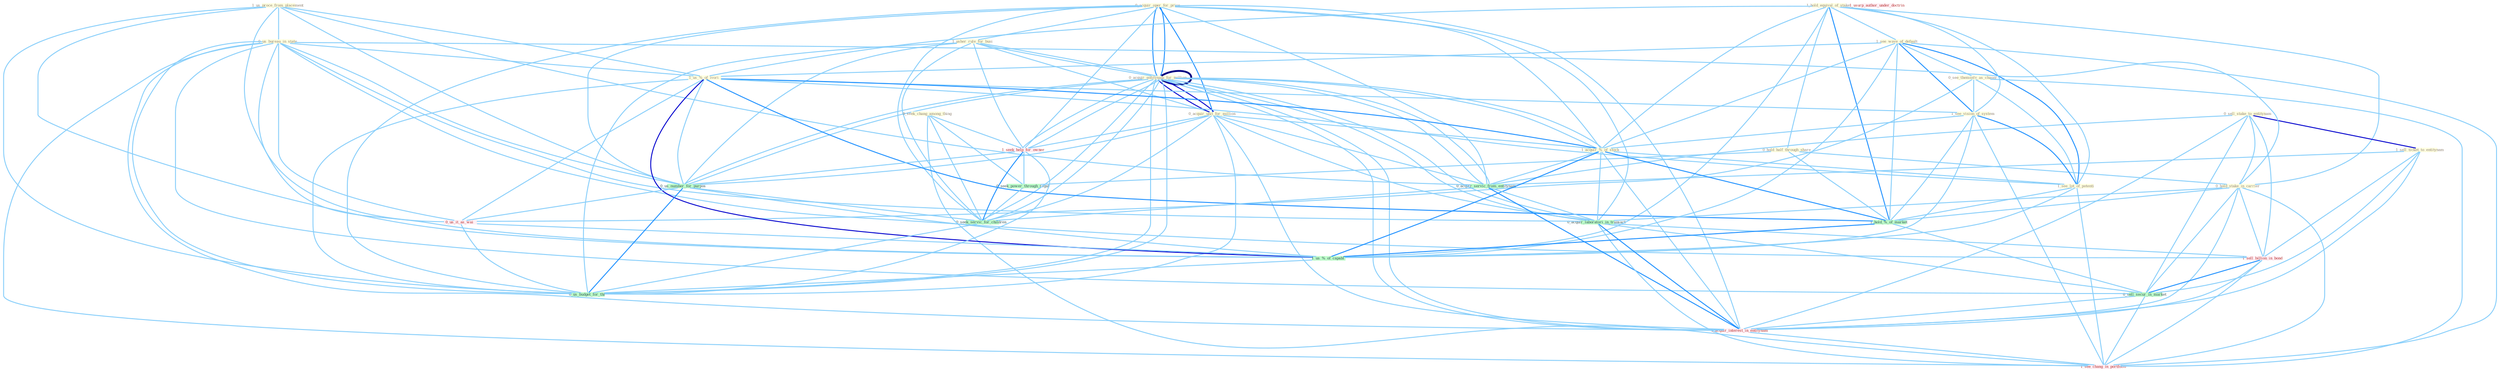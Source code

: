 Graph G{ 
    node
    [shape=polygon,style=filled,width=.5,height=.06,color="#BDFCC9",fixedsize=true,fontsize=4,
    fontcolor="#2f4f4f"];
    {node
    [color="#ffffe0", fontcolor="#8b7d6b"] "0_acquir_oper_for_price " "1_hold_equival_of_stake " "1_usher_rule_for_busi " "0_sell_stake_to_entitynam " "0_hold_half_through_share " "1_us_proce_from_placement " "1_see_wave_of_default " "0_acquir_entitynam_for_million " "0_seek_chang_among_thing " "0_acquir_entitynam_for_million " "0_see_themselv_as_chaser " "1_sell_ticket_to_entitynam " "0_us_bureau_in_state " "0_acquir_unit_for_million " "1_us_%_of_ivori " "0_hold_stake_in_carrier " "1_see_vision_of_system " "1_acquir_%_of_stock " "1_see_lot_of_potenti "}
{node [color="#fff0f5", fontcolor="#b22222"] "1_seek_help_for_owner " "1_sell_billion_in_bond " "0_us_it_as_wai " "1_usurp_author_under_doctrin " "1_acquir_interest_in_entitynam " "1_see_chang_in_portfolio "}
edge [color="#B0E2FF"];

	"0_acquir_oper_for_price " -- "1_usher_rule_for_busi " [w="1", color="#87cefa" ];
	"0_acquir_oper_for_price " -- "0_acquir_entitynam_for_million " [w="2", color="#1e90ff" , len=0.8];
	"0_acquir_oper_for_price " -- "0_acquir_entitynam_for_million " [w="2", color="#1e90ff" , len=0.8];
	"0_acquir_oper_for_price " -- "0_acquir_unit_for_million " [w="2", color="#1e90ff" , len=0.8];
	"0_acquir_oper_for_price " -- "1_acquir_%_of_stock " [w="1", color="#87cefa" ];
	"0_acquir_oper_for_price " -- "1_seek_help_for_owner " [w="1", color="#87cefa" ];
	"0_acquir_oper_for_price " -- "0_acquir_servic_from_entitynam " [w="1", color="#87cefa" ];
	"0_acquir_oper_for_price " -- "0_us_number_for_purpos " [w="1", color="#87cefa" ];
	"0_acquir_oper_for_price " -- "0_acquir_laboratori_in_transact " [w="1", color="#87cefa" ];
	"0_acquir_oper_for_price " -- "1_acquir_interest_in_entitynam " [w="1", color="#87cefa" ];
	"0_acquir_oper_for_price " -- "0_seek_servic_for_children " [w="1", color="#87cefa" ];
	"0_acquir_oper_for_price " -- "0_us_budget_for_thi " [w="1", color="#87cefa" ];
	"1_hold_equival_of_stake " -- "0_hold_half_through_share " [w="1", color="#87cefa" ];
	"1_hold_equival_of_stake " -- "1_see_wave_of_default " [w="1", color="#87cefa" ];
	"1_hold_equival_of_stake " -- "1_us_%_of_ivori " [w="1", color="#87cefa" ];
	"1_hold_equival_of_stake " -- "0_hold_stake_in_carrier " [w="1", color="#87cefa" ];
	"1_hold_equival_of_stake " -- "1_see_vision_of_system " [w="1", color="#87cefa" ];
	"1_hold_equival_of_stake " -- "1_acquir_%_of_stock " [w="1", color="#87cefa" ];
	"1_hold_equival_of_stake " -- "1_see_lot_of_potenti " [w="1", color="#87cefa" ];
	"1_hold_equival_of_stake " -- "1_hold_%_of_market " [w="2", color="#1e90ff" , len=0.8];
	"1_hold_equival_of_stake " -- "1_us_%_of_capabl " [w="1", color="#87cefa" ];
	"1_usher_rule_for_busi " -- "0_acquir_entitynam_for_million " [w="1", color="#87cefa" ];
	"1_usher_rule_for_busi " -- "0_acquir_entitynam_for_million " [w="1", color="#87cefa" ];
	"1_usher_rule_for_busi " -- "0_acquir_unit_for_million " [w="1", color="#87cefa" ];
	"1_usher_rule_for_busi " -- "1_seek_help_for_owner " [w="1", color="#87cefa" ];
	"1_usher_rule_for_busi " -- "0_us_number_for_purpos " [w="1", color="#87cefa" ];
	"1_usher_rule_for_busi " -- "0_seek_servic_for_children " [w="1", color="#87cefa" ];
	"1_usher_rule_for_busi " -- "0_us_budget_for_thi " [w="1", color="#87cefa" ];
	"0_sell_stake_to_entitynam " -- "1_sell_ticket_to_entitynam " [w="3", color="#0000cd" , len=0.6];
	"0_sell_stake_to_entitynam " -- "0_hold_stake_in_carrier " [w="1", color="#87cefa" ];
	"0_sell_stake_to_entitynam " -- "0_acquir_servic_from_entitynam " [w="1", color="#87cefa" ];
	"0_sell_stake_to_entitynam " -- "1_sell_billion_in_bond " [w="1", color="#87cefa" ];
	"0_sell_stake_to_entitynam " -- "0_sell_secur_in_market " [w="1", color="#87cefa" ];
	"0_sell_stake_to_entitynam " -- "1_acquir_interest_in_entitynam " [w="1", color="#87cefa" ];
	"0_hold_half_through_share " -- "0_hold_stake_in_carrier " [w="1", color="#87cefa" ];
	"0_hold_half_through_share " -- "1_hold_%_of_market " [w="1", color="#87cefa" ];
	"0_hold_half_through_share " -- "0_seek_power_through_regul " [w="1", color="#87cefa" ];
	"1_us_proce_from_placement " -- "0_us_bureau_in_state " [w="1", color="#87cefa" ];
	"1_us_proce_from_placement " -- "1_us_%_of_ivori " [w="1", color="#87cefa" ];
	"1_us_proce_from_placement " -- "0_acquir_servic_from_entitynam " [w="1", color="#87cefa" ];
	"1_us_proce_from_placement " -- "0_us_number_for_purpos " [w="1", color="#87cefa" ];
	"1_us_proce_from_placement " -- "0_us_it_as_wai " [w="1", color="#87cefa" ];
	"1_us_proce_from_placement " -- "1_us_%_of_capabl " [w="1", color="#87cefa" ];
	"1_us_proce_from_placement " -- "0_us_budget_for_thi " [w="1", color="#87cefa" ];
	"1_see_wave_of_default " -- "0_see_themselv_as_chaser " [w="1", color="#87cefa" ];
	"1_see_wave_of_default " -- "1_us_%_of_ivori " [w="1", color="#87cefa" ];
	"1_see_wave_of_default " -- "1_see_vision_of_system " [w="2", color="#1e90ff" , len=0.8];
	"1_see_wave_of_default " -- "1_acquir_%_of_stock " [w="1", color="#87cefa" ];
	"1_see_wave_of_default " -- "1_see_lot_of_potenti " [w="2", color="#1e90ff" , len=0.8];
	"1_see_wave_of_default " -- "1_hold_%_of_market " [w="1", color="#87cefa" ];
	"1_see_wave_of_default " -- "1_us_%_of_capabl " [w="1", color="#87cefa" ];
	"1_see_wave_of_default " -- "1_see_chang_in_portfolio " [w="1", color="#87cefa" ];
	"0_acquir_entitynam_for_million " -- "0_acquir_entitynam_for_million " [w="4", style=bold, color="#000080", len=0.4];
	"0_acquir_entitynam_for_million " -- "0_acquir_unit_for_million " [w="3", color="#0000cd" , len=0.6];
	"0_acquir_entitynam_for_million " -- "1_acquir_%_of_stock " [w="1", color="#87cefa" ];
	"0_acquir_entitynam_for_million " -- "1_seek_help_for_owner " [w="1", color="#87cefa" ];
	"0_acquir_entitynam_for_million " -- "0_acquir_servic_from_entitynam " [w="1", color="#87cefa" ];
	"0_acquir_entitynam_for_million " -- "0_us_number_for_purpos " [w="1", color="#87cefa" ];
	"0_acquir_entitynam_for_million " -- "0_acquir_laboratori_in_transact " [w="1", color="#87cefa" ];
	"0_acquir_entitynam_for_million " -- "1_acquir_interest_in_entitynam " [w="1", color="#87cefa" ];
	"0_acquir_entitynam_for_million " -- "0_seek_servic_for_children " [w="1", color="#87cefa" ];
	"0_acquir_entitynam_for_million " -- "0_us_budget_for_thi " [w="1", color="#87cefa" ];
	"0_seek_chang_among_thing " -- "1_seek_help_for_owner " [w="1", color="#87cefa" ];
	"0_seek_chang_among_thing " -- "0_seek_power_through_regul " [w="1", color="#87cefa" ];
	"0_seek_chang_among_thing " -- "0_seek_servic_for_children " [w="1", color="#87cefa" ];
	"0_seek_chang_among_thing " -- "1_see_chang_in_portfolio " [w="1", color="#87cefa" ];
	"0_acquir_entitynam_for_million " -- "0_acquir_unit_for_million " [w="3", color="#0000cd" , len=0.6];
	"0_acquir_entitynam_for_million " -- "1_acquir_%_of_stock " [w="1", color="#87cefa" ];
	"0_acquir_entitynam_for_million " -- "1_seek_help_for_owner " [w="1", color="#87cefa" ];
	"0_acquir_entitynam_for_million " -- "0_acquir_servic_from_entitynam " [w="1", color="#87cefa" ];
	"0_acquir_entitynam_for_million " -- "0_us_number_for_purpos " [w="1", color="#87cefa" ];
	"0_acquir_entitynam_for_million " -- "0_acquir_laboratori_in_transact " [w="1", color="#87cefa" ];
	"0_acquir_entitynam_for_million " -- "1_acquir_interest_in_entitynam " [w="1", color="#87cefa" ];
	"0_acquir_entitynam_for_million " -- "0_seek_servic_for_children " [w="1", color="#87cefa" ];
	"0_acquir_entitynam_for_million " -- "0_us_budget_for_thi " [w="1", color="#87cefa" ];
	"0_see_themselv_as_chaser " -- "1_see_vision_of_system " [w="1", color="#87cefa" ];
	"0_see_themselv_as_chaser " -- "1_see_lot_of_potenti " [w="1", color="#87cefa" ];
	"0_see_themselv_as_chaser " -- "0_us_it_as_wai " [w="1", color="#87cefa" ];
	"0_see_themselv_as_chaser " -- "1_see_chang_in_portfolio " [w="1", color="#87cefa" ];
	"1_sell_ticket_to_entitynam " -- "0_acquir_servic_from_entitynam " [w="1", color="#87cefa" ];
	"1_sell_ticket_to_entitynam " -- "1_sell_billion_in_bond " [w="1", color="#87cefa" ];
	"1_sell_ticket_to_entitynam " -- "0_sell_secur_in_market " [w="1", color="#87cefa" ];
	"1_sell_ticket_to_entitynam " -- "1_acquir_interest_in_entitynam " [w="1", color="#87cefa" ];
	"0_us_bureau_in_state " -- "1_us_%_of_ivori " [w="1", color="#87cefa" ];
	"0_us_bureau_in_state " -- "0_hold_stake_in_carrier " [w="1", color="#87cefa" ];
	"0_us_bureau_in_state " -- "0_us_number_for_purpos " [w="1", color="#87cefa" ];
	"0_us_bureau_in_state " -- "0_acquir_laboratori_in_transact " [w="1", color="#87cefa" ];
	"0_us_bureau_in_state " -- "1_sell_billion_in_bond " [w="1", color="#87cefa" ];
	"0_us_bureau_in_state " -- "0_us_it_as_wai " [w="1", color="#87cefa" ];
	"0_us_bureau_in_state " -- "1_us_%_of_capabl " [w="1", color="#87cefa" ];
	"0_us_bureau_in_state " -- "0_sell_secur_in_market " [w="1", color="#87cefa" ];
	"0_us_bureau_in_state " -- "1_acquir_interest_in_entitynam " [w="1", color="#87cefa" ];
	"0_us_bureau_in_state " -- "1_see_chang_in_portfolio " [w="1", color="#87cefa" ];
	"0_us_bureau_in_state " -- "0_us_budget_for_thi " [w="1", color="#87cefa" ];
	"0_acquir_unit_for_million " -- "1_acquir_%_of_stock " [w="1", color="#87cefa" ];
	"0_acquir_unit_for_million " -- "1_seek_help_for_owner " [w="1", color="#87cefa" ];
	"0_acquir_unit_for_million " -- "0_acquir_servic_from_entitynam " [w="1", color="#87cefa" ];
	"0_acquir_unit_for_million " -- "0_us_number_for_purpos " [w="1", color="#87cefa" ];
	"0_acquir_unit_for_million " -- "0_acquir_laboratori_in_transact " [w="1", color="#87cefa" ];
	"0_acquir_unit_for_million " -- "1_acquir_interest_in_entitynam " [w="1", color="#87cefa" ];
	"0_acquir_unit_for_million " -- "0_seek_servic_for_children " [w="1", color="#87cefa" ];
	"0_acquir_unit_for_million " -- "0_us_budget_for_thi " [w="1", color="#87cefa" ];
	"1_us_%_of_ivori " -- "1_see_vision_of_system " [w="1", color="#87cefa" ];
	"1_us_%_of_ivori " -- "1_acquir_%_of_stock " [w="2", color="#1e90ff" , len=0.8];
	"1_us_%_of_ivori " -- "1_see_lot_of_potenti " [w="1", color="#87cefa" ];
	"1_us_%_of_ivori " -- "1_hold_%_of_market " [w="2", color="#1e90ff" , len=0.8];
	"1_us_%_of_ivori " -- "0_us_number_for_purpos " [w="1", color="#87cefa" ];
	"1_us_%_of_ivori " -- "0_us_it_as_wai " [w="1", color="#87cefa" ];
	"1_us_%_of_ivori " -- "1_us_%_of_capabl " [w="3", color="#0000cd" , len=0.6];
	"1_us_%_of_ivori " -- "0_us_budget_for_thi " [w="1", color="#87cefa" ];
	"0_hold_stake_in_carrier " -- "1_hold_%_of_market " [w="1", color="#87cefa" ];
	"0_hold_stake_in_carrier " -- "0_acquir_laboratori_in_transact " [w="1", color="#87cefa" ];
	"0_hold_stake_in_carrier " -- "1_sell_billion_in_bond " [w="1", color="#87cefa" ];
	"0_hold_stake_in_carrier " -- "0_sell_secur_in_market " [w="1", color="#87cefa" ];
	"0_hold_stake_in_carrier " -- "1_acquir_interest_in_entitynam " [w="1", color="#87cefa" ];
	"0_hold_stake_in_carrier " -- "1_see_chang_in_portfolio " [w="1", color="#87cefa" ];
	"1_see_vision_of_system " -- "1_acquir_%_of_stock " [w="1", color="#87cefa" ];
	"1_see_vision_of_system " -- "1_see_lot_of_potenti " [w="2", color="#1e90ff" , len=0.8];
	"1_see_vision_of_system " -- "1_hold_%_of_market " [w="1", color="#87cefa" ];
	"1_see_vision_of_system " -- "1_us_%_of_capabl " [w="1", color="#87cefa" ];
	"1_see_vision_of_system " -- "1_see_chang_in_portfolio " [w="1", color="#87cefa" ];
	"1_acquir_%_of_stock " -- "1_see_lot_of_potenti " [w="1", color="#87cefa" ];
	"1_acquir_%_of_stock " -- "0_acquir_servic_from_entitynam " [w="1", color="#87cefa" ];
	"1_acquir_%_of_stock " -- "1_hold_%_of_market " [w="2", color="#1e90ff" , len=0.8];
	"1_acquir_%_of_stock " -- "0_acquir_laboratori_in_transact " [w="1", color="#87cefa" ];
	"1_acquir_%_of_stock " -- "1_us_%_of_capabl " [w="2", color="#1e90ff" , len=0.8];
	"1_acquir_%_of_stock " -- "1_acquir_interest_in_entitynam " [w="1", color="#87cefa" ];
	"1_see_lot_of_potenti " -- "1_hold_%_of_market " [w="1", color="#87cefa" ];
	"1_see_lot_of_potenti " -- "1_us_%_of_capabl " [w="1", color="#87cefa" ];
	"1_see_lot_of_potenti " -- "1_see_chang_in_portfolio " [w="1", color="#87cefa" ];
	"1_seek_help_for_owner " -- "0_seek_power_through_regul " [w="1", color="#87cefa" ];
	"1_seek_help_for_owner " -- "0_us_number_for_purpos " [w="1", color="#87cefa" ];
	"1_seek_help_for_owner " -- "0_seek_servic_for_children " [w="2", color="#1e90ff" , len=0.8];
	"1_seek_help_for_owner " -- "0_us_budget_for_thi " [w="1", color="#87cefa" ];
	"0_acquir_servic_from_entitynam " -- "0_acquir_laboratori_in_transact " [w="1", color="#87cefa" ];
	"0_acquir_servic_from_entitynam " -- "1_acquir_interest_in_entitynam " [w="2", color="#1e90ff" , len=0.8];
	"0_acquir_servic_from_entitynam " -- "0_seek_servic_for_children " [w="1", color="#87cefa" ];
	"1_hold_%_of_market " -- "1_us_%_of_capabl " [w="2", color="#1e90ff" , len=0.8];
	"1_hold_%_of_market " -- "0_sell_secur_in_market " [w="1", color="#87cefa" ];
	"0_seek_power_through_regul " -- "0_seek_servic_for_children " [w="1", color="#87cefa" ];
	"0_us_number_for_purpos " -- "0_us_it_as_wai " [w="1", color="#87cefa" ];
	"0_us_number_for_purpos " -- "1_us_%_of_capabl " [w="1", color="#87cefa" ];
	"0_us_number_for_purpos " -- "0_seek_servic_for_children " [w="1", color="#87cefa" ];
	"0_us_number_for_purpos " -- "0_us_budget_for_thi " [w="2", color="#1e90ff" , len=0.8];
	"0_acquir_laboratori_in_transact " -- "1_sell_billion_in_bond " [w="1", color="#87cefa" ];
	"0_acquir_laboratori_in_transact " -- "0_sell_secur_in_market " [w="1", color="#87cefa" ];
	"0_acquir_laboratori_in_transact " -- "1_acquir_interest_in_entitynam " [w="2", color="#1e90ff" , len=0.8];
	"0_acquir_laboratori_in_transact " -- "1_see_chang_in_portfolio " [w="1", color="#87cefa" ];
	"1_sell_billion_in_bond " -- "0_sell_secur_in_market " [w="2", color="#1e90ff" , len=0.8];
	"1_sell_billion_in_bond " -- "1_acquir_interest_in_entitynam " [w="1", color="#87cefa" ];
	"1_sell_billion_in_bond " -- "1_see_chang_in_portfolio " [w="1", color="#87cefa" ];
	"0_us_it_as_wai " -- "1_us_%_of_capabl " [w="1", color="#87cefa" ];
	"0_us_it_as_wai " -- "0_us_budget_for_thi " [w="1", color="#87cefa" ];
	"1_us_%_of_capabl " -- "0_us_budget_for_thi " [w="1", color="#87cefa" ];
	"0_sell_secur_in_market " -- "1_acquir_interest_in_entitynam " [w="1", color="#87cefa" ];
	"0_sell_secur_in_market " -- "1_see_chang_in_portfolio " [w="1", color="#87cefa" ];
	"1_acquir_interest_in_entitynam " -- "1_see_chang_in_portfolio " [w="1", color="#87cefa" ];
	"0_seek_servic_for_children " -- "0_us_budget_for_thi " [w="1", color="#87cefa" ];
}
